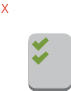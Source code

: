 <?xml version="1.0" encoding="UTF-8"?>
<dia:diagram xmlns:dia="http://www.lysator.liu.se/~alla/dia/">
  <dia:layer name="Fondo" visible="true" active="true">
    <dia:group>
      <dia:object type="Standard - Beziergon" version="0" id="O0">
        <dia:attribute name="obj_pos">
          <dia:point val="3.5,3.583"/>
        </dia:attribute>
        <dia:attribute name="obj_bb">
          <dia:rectangle val="1.4,1.2;3.5,3.9"/>
        </dia:attribute>
        <dia:attribute name="bez_points">
          <dia:point val="3.5,3.583"/>
          <dia:point val="3.5,3.749"/>
          <dia:point val="3.339,3.9"/>
          <dia:point val="3.14,3.9"/>
          <dia:point val="1.76,3.9"/>
          <dia:point val="3.14,3.9"/>
          <dia:point val="1.76,3.9"/>
          <dia:point val="1.561,3.9"/>
          <dia:point val="1.4,3.749"/>
          <dia:point val="1.4,3.583"/>
          <dia:point val="1.4,1.483"/>
          <dia:point val="1.4,3.583"/>
          <dia:point val="1.4,1.483"/>
          <dia:point val="1.4,1.318"/>
          <dia:point val="1.561,1.2"/>
          <dia:point val="1.76,1.2"/>
          <dia:point val="3.14,1.2"/>
          <dia:point val="1.76,1.2"/>
          <dia:point val="3.14,1.2"/>
          <dia:point val="3.339,1.2"/>
          <dia:point val="3.5,1.318"/>
          <dia:point val="3.5,1.483"/>
          <dia:point val="3.5,3.583"/>
          <dia:point val="3.5,1.483"/>
        </dia:attribute>
        <dia:attribute name="corner_types">
          <dia:enum val="19825312"/>
          <dia:enum val="0"/>
          <dia:enum val="0"/>
          <dia:enum val="0"/>
          <dia:enum val="0"/>
          <dia:enum val="0"/>
          <dia:enum val="0"/>
          <dia:enum val="0"/>
          <dia:enum val="0"/>
        </dia:attribute>
        <dia:attribute name="line_color">
          <dia:color val="#737678"/>
        </dia:attribute>
        <dia:attribute name="line_width">
          <dia:real val="0"/>
        </dia:attribute>
        <dia:attribute name="inner_color">
          <dia:color val="#737678"/>
        </dia:attribute>
        <dia:attribute name="show_background">
          <dia:boolean val="true"/>
        </dia:attribute>
      </dia:object>
      <dia:object type="Standard - Beziergon" version="0" id="O1">
        <dia:attribute name="obj_pos">
          <dia:point val="3.5,3.433"/>
        </dia:attribute>
        <dia:attribute name="obj_bb">
          <dia:rectangle val="1.4,1.05;3.5,3.75"/>
        </dia:attribute>
        <dia:attribute name="bez_points">
          <dia:point val="3.5,3.433"/>
          <dia:point val="3.5,3.599"/>
          <dia:point val="3.327,3.75"/>
          <dia:point val="3.13,3.75"/>
          <dia:point val="1.758,3.75"/>
          <dia:point val="3.13,3.75"/>
          <dia:point val="1.758,3.75"/>
          <dia:point val="1.56,3.75"/>
          <dia:point val="1.4,3.599"/>
          <dia:point val="1.4,3.433"/>
          <dia:point val="1.4,1.333"/>
          <dia:point val="1.4,3.433"/>
          <dia:point val="1.4,1.333"/>
          <dia:point val="1.4,1.168"/>
          <dia:point val="1.56,1.05"/>
          <dia:point val="1.758,1.05"/>
          <dia:point val="3.13,1.05"/>
          <dia:point val="1.758,1.05"/>
          <dia:point val="3.13,1.05"/>
          <dia:point val="3.327,1.05"/>
          <dia:point val="3.5,1.168"/>
          <dia:point val="3.5,1.333"/>
          <dia:point val="3.5,3.433"/>
          <dia:point val="3.5,1.333"/>
        </dia:attribute>
        <dia:attribute name="corner_types">
          <dia:enum val="-1200007528"/>
          <dia:enum val="0"/>
          <dia:enum val="0"/>
          <dia:enum val="0"/>
          <dia:enum val="0"/>
          <dia:enum val="0"/>
          <dia:enum val="0"/>
          <dia:enum val="0"/>
          <dia:enum val="0"/>
        </dia:attribute>
        <dia:attribute name="line_color">
          <dia:color val="#c5c6c7"/>
        </dia:attribute>
        <dia:attribute name="line_width">
          <dia:real val="0"/>
        </dia:attribute>
        <dia:attribute name="inner_color">
          <dia:color val="#c5c6c7"/>
        </dia:attribute>
        <dia:attribute name="show_background">
          <dia:boolean val="true"/>
        </dia:attribute>
      </dia:object>
      <dia:object type="Standard - Polygon" version="0" id="O2">
        <dia:attribute name="obj_pos">
          <dia:point val="1.87,1.571"/>
        </dia:attribute>
        <dia:attribute name="obj_bb">
          <dia:rectangle val="1.576,1.258;2.358,1.864"/>
        </dia:attribute>
        <dia:attribute name="poly_points">
          <dia:point val="1.87,1.571"/>
          <dia:point val="1.73,1.419"/>
          <dia:point val="1.576,1.573"/>
          <dia:point val="1.576,1.573"/>
          <dia:point val="1.867,1.864"/>
          <dia:point val="2.358,1.373"/>
          <dia:point val="2.246,1.258"/>
        </dia:attribute>
        <dia:attribute name="line_color">
          <dia:color val="#769b3f"/>
        </dia:attribute>
        <dia:attribute name="line_width">
          <dia:real val="0"/>
        </dia:attribute>
        <dia:attribute name="inner_color">
          <dia:color val="#769b3f"/>
        </dia:attribute>
        <dia:attribute name="show_background">
          <dia:boolean val="true"/>
        </dia:attribute>
      </dia:object>
      <dia:object type="Standard - Polygon" version="0" id="O3">
        <dia:attribute name="obj_pos">
          <dia:point val="1.87,2.268"/>
        </dia:attribute>
        <dia:attribute name="obj_bb">
          <dia:rectangle val="1.576,1.956;2.358,2.561"/>
        </dia:attribute>
        <dia:attribute name="poly_points">
          <dia:point val="1.87,2.268"/>
          <dia:point val="1.73,2.116"/>
          <dia:point val="1.576,2.271"/>
          <dia:point val="1.576,2.271"/>
          <dia:point val="1.867,2.561"/>
          <dia:point val="2.358,2.07"/>
          <dia:point val="2.246,1.956"/>
        </dia:attribute>
        <dia:attribute name="line_color">
          <dia:color val="#769b3f"/>
        </dia:attribute>
        <dia:attribute name="line_width">
          <dia:real val="0"/>
        </dia:attribute>
        <dia:attribute name="inner_color">
          <dia:color val="#769b3f"/>
        </dia:attribute>
        <dia:attribute name="show_background">
          <dia:boolean val="true"/>
        </dia:attribute>
      </dia:object>
      <dia:object type="Standard - Text" version="1" id="O4">
        <dia:attribute name="obj_pos">
          <dia:point val="0,0"/>
        </dia:attribute>
        <dia:attribute name="obj_bb">
          <dia:rectangle val="0,-0.595;0.385,0.15"/>
        </dia:attribute>
        <dia:attribute name="text">
          <dia:composite type="text">
            <dia:attribute name="string">
              <dia:string>#X#</dia:string>
            </dia:attribute>
            <dia:attribute name="font">
              <dia:font family="monospace" style="0" name="Courier"/>
            </dia:attribute>
            <dia:attribute name="height">
              <dia:real val="0.8"/>
            </dia:attribute>
            <dia:attribute name="pos">
              <dia:point val="0,0"/>
            </dia:attribute>
            <dia:attribute name="color">
              <dia:color val="#e15343"/>
            </dia:attribute>
            <dia:attribute name="alignment">
              <dia:enum val="0"/>
            </dia:attribute>
          </dia:composite>
        </dia:attribute>
        <dia:attribute name="valign">
          <dia:enum val="3"/>
        </dia:attribute>
      </dia:object>
    </dia:group>
  </dia:layer>
</dia:diagram>
